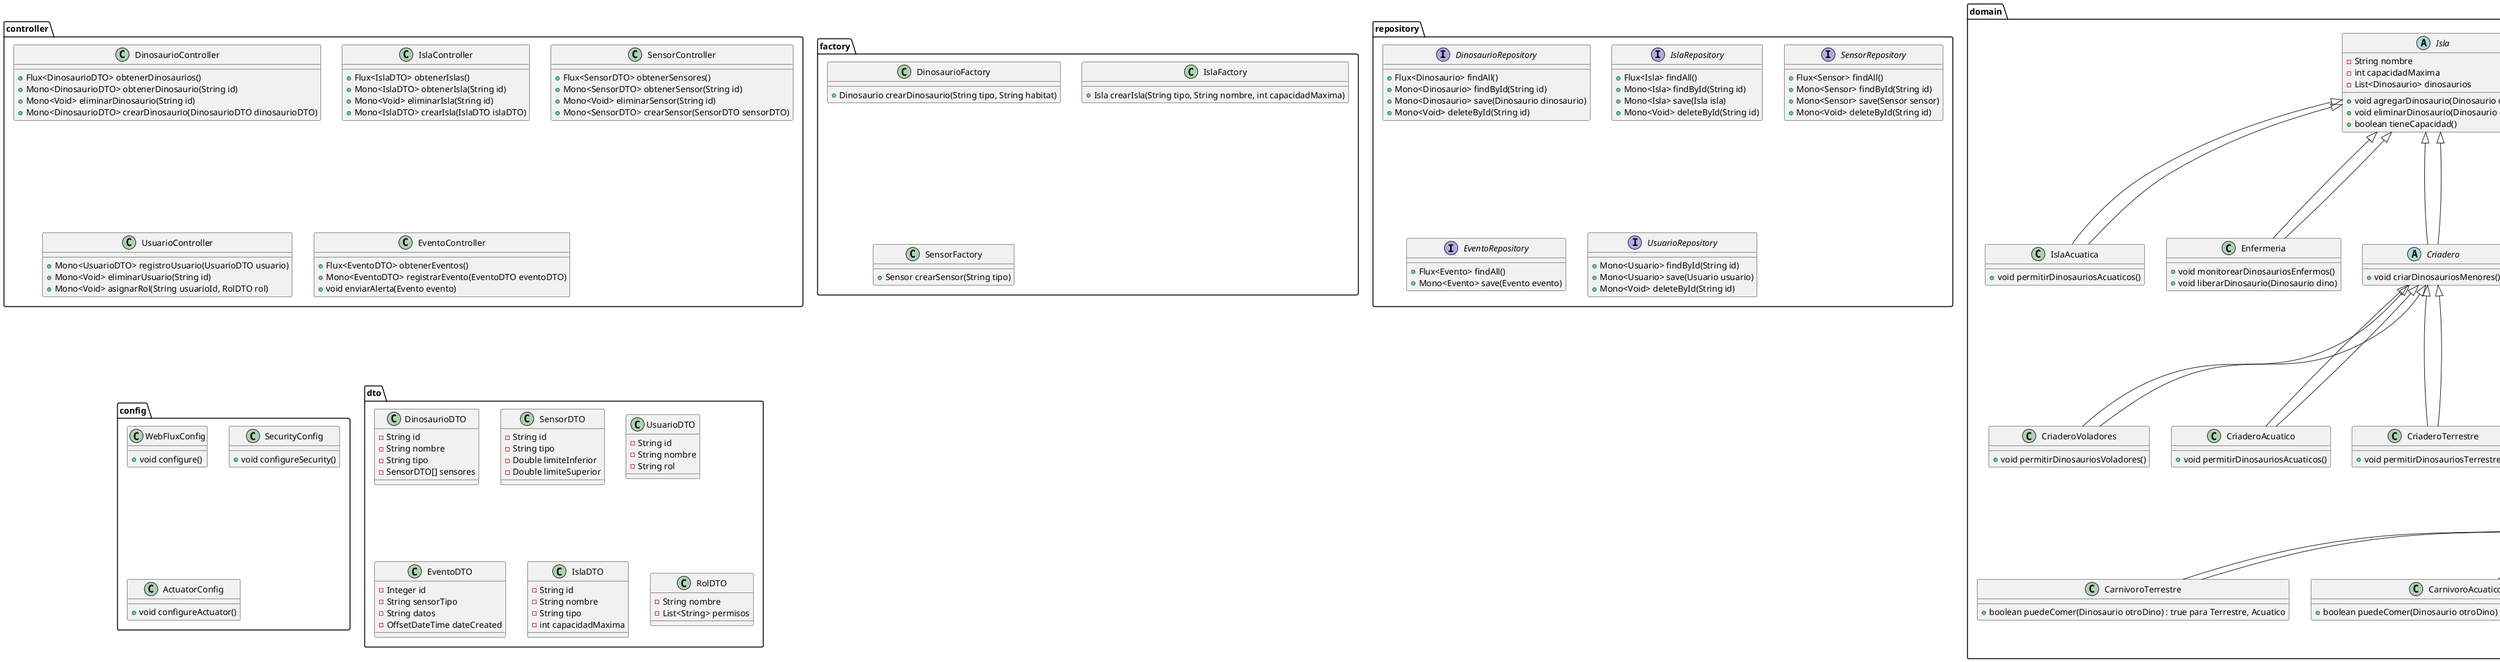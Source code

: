 @startuml
' === PAQUETE DOMAIN ===
package domain {
    ' Clase base para todos los dinosaurios
    abstract class Dinosaurio {
        - String id
        - String nombre
        - int edad
        - String habitat
        - Sensor[] sensores
        - Posicion posicion
        + void comer()
        + void mover(Posicion nuevaPosicion)
        + void monitorearSensores()
        + void enviarAlertaSiSensorFueraDeRango()
        + boolean estaEnfermo()
    }

    class Posicion {
        - int x
        - int y
        - String zona
        + Posicion(int x, int y, String zona)
        + String obtenerCoordenadas()
    }

    ' Tipos de alimentación y sus reglas
    abstract class Carnivoro extends Dinosaurio {
        + void cazar()
        + boolean puedeComer(Dinosaurio otroDino)
    }

    abstract class Herbivoro extends Dinosaurio {
        + void pastar()
        + void comerPlantas()
    }

    abstract class Omnivoro extends Dinosaurio {
        + void buscarComida()
        + void comerPlantas()
        + void cazar()
    }

    ' Subtipos de Carnivoro con restricciones de alimentación
    class CarnivoroVolador extends Carnivoro {
        + boolean puedeComer(Dinosaurio otroDino) : true para Volador, Terrestre, Acuatico
    }

    class CarnivoroTerrestre extends Carnivoro {
        + boolean puedeComer(Dinosaurio otroDino) : true para Terrestre, Acuatico
    }

    class CarnivoroAcuatico extends Carnivoro {
        + boolean puedeComer(Dinosaurio otroDino) : true solo para Acuatico
    }

    ' Subtipos de Herbivoro
    class HerbivoroVolador extends Herbivoro {
        + void pastar()
        + void comerPlantas()
    }

    class HerbivoroTerrestre extends Herbivoro {
        + void pastar()
        + void comerPlantas()
    }

    class HerbivoroAcuatico extends Herbivoro {
        + void pastar()
        + void comerPlantas()
    }

    ' Subtipos de Omnivoro
    class OmnivoroVolador extends Omnivoro {
        + void buscarComida()
        + void comerPlantas()
        + void cazar()
    }

    class OmnivoroTerrestre extends Omnivoro {
        + void buscarComida()
        + void comerPlantas()
        + void cazar()
    }

    class OmnivoroAcuatico extends Omnivoro {
        + void buscarComida()
        + void comerPlantas()
        + void cazar()
    }

    ' Relaciones de subclases de Dinosaurio
    Dinosaurio <|-- Carnivoro
    Dinosaurio <|-- Herbivoro
    Dinosaurio <|-- Omnivoro

    Carnivoro <|-- CarnivoroVolador
    Carnivoro <|-- CarnivoroTerrestre
    Carnivoro <|-- CarnivoroAcuatico

    Herbivoro <|-- HerbivoroVolador
    Herbivoro <|-- HerbivoroTerrestre
    Herbivoro <|-- HerbivoroAcuatico

    Omnivoro <|-- OmnivoroVolador
    Omnivoro <|-- OmnivoroTerrestre
    Omnivoro <|-- OmnivoroAcuatico

    Dinosaurio "1" *-- "1" Posicion

    ' Sensores y su relación con los dinosaurios
    class Sensor {
        - String id
        - String tipo
        - double limiteInferior
        - double limiteSuperior
        + Mono<Datos> obtenerDatos()
        + boolean estaFueraDeRango()
        + Evento generarEventoFueraDeRango()
    }

    class SensorMovimiento extends Sensor {
        + void registrarMovimiento()
    }

    class SensorTemperatura extends Sensor {
        + void registrarTemperatura()
    }

    class SensorFrecuenciaCardiaca extends Sensor {
        + void registrarFrecuenciaCardiaca()
    }

    Sensor <|-- SensorMovimiento
    Sensor <|-- SensorTemperatura
    Sensor <|-- SensorFrecuenciaCardiaca

    ' Relación de dinosaurios con sensores
    Dinosaurio "1" *-- "*" Sensor

    ' Clase para datos de sensores
    class Datos {
        - LocalDateTime timestamp
        - Double valor
        + void procesarDatos()
    }

    Sensor "1" *-- "1" Datos : datos actuales

    ' Clase Evento para registrar eventos de sensores fuera de rango
    class Evento {
        - Integer id
        - String sensorTipo
        - String datos
        - OffsetDateTime dateCreated
        - OffsetDateTime lastUpdated
        + void registrarEvento()
    }

    Sensor "1" *-- "*" Evento : eventos generados

    ' Clases adicionales de usuarios, credenciales y roles
    class Usuario {
        - String id
        - String nombre
        - String email
        - Credenciales credenciales
        - Rol rol
        + void accederSistema()
        + void visualizarDatos()
    }

    class Credenciales {
        - String usuario
        - String contraseña
        + boolean validar()
    }

    class Rol {
        - String nombreRol
        - List<String> permisos
        + boolean tienePermiso(String permiso)
    }

    ' Relaciones de usuario, credenciales y roles
    Usuario *-- Credenciales
    Usuario *-- Rol

    ' Roles específicos
    class Administrador extends Rol {
        + void gestionarUsuarios()
        + void registrarDinosaurio(Dinosaurio dino)
        + void eliminarDinosaurio(String dinoId)
    }

    class Paleontologo extends Rol {
        + void visualizarDinosaurios()
    }

    class User extends Rol {
        + void accederDashboard()
    }

    Rol <|-- Administrador
    Rol <|-- Paleontologo
    Rol <|-- User

    ' Clase base Isla
    abstract class Isla {
        - String nombre
        - int capacidadMaxima
        - List<Dinosaurio> dinosaurios
        + void agregarDinosaurio(Dinosaurio dino)
        + void eliminarDinosaurio(Dinosaurio dino)
        + boolean tieneCapacidad()
    }

    ' Subtipos de Isla
    class IslaTerrestreAerea extends Isla {
        + void permitirDinosauriosTerrestres()
        + void permitirDinosauriosVoladores()
    }

    class IslaAcuatica extends Isla {
        + void permitirDinosauriosAcuaticos()
    }

    class Enfermeria extends Isla {
        + void monitorearDinosauriosEnfermos()
        + void liberarDinosaurio(Dinosaurio dino)
    }

    ' Criadero y sus subtipos especializados
    abstract class Criadero extends Isla {
        + void criarDinosauriosMenores()
    }

    class CriaderoTerrestre extends Criadero {
        + void permitirDinosauriosTerrestres()
    }

    class CriaderoVoladores extends Criadero {
        + void permitirDinosauriosVoladores()
    }

    class CriaderoAcuatico extends Criadero {
        + void permitirDinosauriosAcuaticos()
    }

    ' Relaciones de subclases de Isla y Criadero
    Isla <|-- IslaTerrestreAerea
    Isla <|-- IslaAcuatica
    Isla <|-- Enfermeria
    Isla <|-- Criadero

    Criadero <|-- CriaderoTerrestre
    Criadero <|-- CriaderoVoladores
    Criadero <|-- CriaderoAcuatico

    ' Relación de Dinosaurio con Isla
    Isla "1" *-- "*" Dinosaurio
}

' === PAQUETE MESSAGING ===
package messaging {
    class RabbitMQProducer {
        + void enviarMensaje(String cola, String mensaje)
        + void aplicarBackpressureOnDrop(String mensaje)
        ' Envía mensajes y aplica onBackpressureDrop, descartando mensajes cuando hay presión de flujo.

        + void aplicarBackpressureOnBuffer(String mensaje)
        ' Envía mensajes y aplica onBackpressureBuffer, almacenando mensajes en un buffer hasta que puedan procesarse.
    }

    class RabbitMQConsumer {
        + void procesarMensaje(String mensaje)
        + void aplicarBackpressureOnDrop(String mensaje)
        ' Procesa mensajes aplicando onBackpressureDrop para reducir la carga al descartar mensajes.

        + void aplicarBackpressureOnBuffer(String mensaje)
        ' Procesa mensajes aplicando onBackpressureBuffer para almacenarlos en un buffer temporal hasta que el sistema pueda procesarlos.
    }
}


' === PAQUETE SERVICE ===
package service {
    class DinosaurioService {
        - DinosaurioFactory dinosaurioFactory
        - DinosaurioRepository dinosaurioRepository
        - RabbitMQProducer rabbitMQProducer
        + Flux<Dinosaurio> obtenerDinosaurios()
        ' Retorna un flujo reactivo de todos los dinosaurios, útil para visualizar en tiempo real.
        + Mono<Dinosaurio> obtenerDinosaurio(String id)
        ' Busca y devuelve un dinosaurio específico, útil para consultas detalladas.
        + Mono<Void> eliminarDinosaurio(String id)
        ' Elimina un dinosaurio del sistema. Aplica aspectos de validación y auditoría.
        + Mono<Dinosaurio> crearDinosaurio(DinosaurioDTO dinosaurioDTO)
        ' Crea un nuevo dinosaurio basado en los datos recibidos.
        + void enviarAlerta(String mensaje)
        ' Envía alertas mediante RabbitMQ a otros servicios o consumidores suscritos, como EventoService.
    }

    class IslaService {
        - IslaFactory islaFactory
        - IslaRepository islaRepository
        + Flux<Isla> obtenerIslas()
        ' Retorna todas las islas en tiempo real, permitiendo monitoreo de capacidad y dinosaurios.
        + Mono<Isla> obtenerIsla(String id)
        ' Devuelve detalles de una isla específica, útil para visualización detallada y configuración.
        + Mono<Void> eliminarIsla(String id)
        ' Elimina una isla, aplicando validación para evitar eliminar islas con dinosaurios activos.
        + Mono<Isla> crearIsla(IslaDTO islaDTO)
        ' Crea una nueva isla con parámetros de tipo y capacidad. Incluye validación de datos.
    }

    class SensorService {
        - SensorFactory sensorFactory
        - SensorRepository sensorRepository
        + Flux<Sensor> obtenerSensores()
        ' Retorna todos los sensores en tiempo real, útil para monitoreo y diagnóstico.
        + Mono<Sensor> obtenerSensor(String id)
        ' Consulta un sensor específico por su ID para detalles.
        + Mono<Void> eliminarSensor(String id)
        ' Elimina un sensor del sistema.
        + Mono<Sensor> crearSensor(SensorDTO sensorDTO)
        ' Crea y configura un sensor para un dinosaurio.
        + Flux<Evento> monitorizarEventos()
        ' Monitorea eventos generados por los sensores, como cambios de temperatura y frecuencia cardiaca.
    }

    class EventoService {
        - EventoRepository eventoRepository
        - RabbitMQProducer rabbitMQProducer
        + Mono<Evento> registrarEvento(Evento evento)
        ' Registra eventos en la base de datos, aplicando validación y auditoría.
        + Flux<Evento> obtenerEventos()
        ' Recupera todos los eventos registrados, útil para monitoreo y reportes.
        + void enviarAlerta(Evento evento)
        ' Envía alertas críticas a RabbitMQ cuando un evento excede ciertos límites de peligro.
    }

    class UsuarioService {
        - UsuarioRepository usuarioRepository
        + Mono<Usuario> registrarUsuario(Usuario usuario)
        ' Registra un nuevo usuario, aplica validación de rol y autenticación.
        + Mono<Void> eliminarUsuario(String id)
        ' Elimina un usuario, verificando primero que el usuario tenga permiso.
        + Mono<Usuario> actualizarRol(String usuarioId, Rol rol)
        ' Actualiza el rol de un usuario, aplicando validación de seguridad.
    }
}

DinosaurioService --> RabbitMQProducer : usa
EventoService --> RabbitMQProducer : usa
RabbitMQConsumer --> DinosaurioService : notifica

' === PAQUETE AOP ===
package aop {
    class LoggingAspect {
        + void logExecution(JoinPoint joinPoint)
        ' Registra cada llamada a métodos en los servicios, incluyendo nombre del método y parámetros, para auditoría y depuración.
    }

    class ErrorHandlingAspect {
        + void handleServiceExceptions(JoinPoint joinPoint, Throwable error)
        ' Captura y maneja excepciones en métodos de servicios, generando un log detallado y seguro para diagnósticos.
    }

    class SecurityAspect {
        + void checkAuthorization(JoinPoint joinPoint)
        ' Verifica que el usuario tiene permisos antes de ejecutar métodos sensibles, especialmente en UsuarioService.
    }

    class ValidationAspect {
        + void validateInputs(JoinPoint joinPoint)
        ' Valida parámetros en los métodos de IslaService y otros, asegurando la integridad de datos antes de su procesamiento.
    }

    class NotificationAspect {
        + void sendNotifications(JoinPoint joinPoint)
        ' Envía notificaciones automáticas al detectar eventos críticos o nuevos registros en EventoService.
    }

    class AuditAspect {
        + void trackChanges(JoinPoint joinPoint)
        ' Lleva un registro de cambios en entidades sensibles y crea un historial de auditoría.
    }

    class PerformanceMonitoringAspect {
        + void monitorPerformance(JoinPoint joinPoint)
        ' Monitorea el tiempo de ejecución en métodos clave, optimizando la performance, especialmente en monitorización de eventos.
    }

    ' Asociaciones de AOP con los métodos del Service
    LoggingAspect --> service.DinosaurioService : todas las funciones
    ErrorHandlingAspect --> service.DinosaurioService : todas las funciones
    SecurityAspect --> service.UsuarioService : aplica en registrarUsuario, actualizarRol
    ValidationAspect --> service.IslaService : valida crearIsla, eliminarIsla
    NotificationAspect --> service.EventoService : notificaciones en registrarEvento
    AuditAspect --> service.UsuarioService : rastrea eliminarUsuario, actualizarRol
    PerformanceMonitoringAspect --> service.SensorService : monitorea en monitorizarEventos
}

' === PAQUETE CONTROLLER ===
package controller {
    class DinosaurioController {
        + Flux<DinosaurioDTO> obtenerDinosaurios()
        + Mono<DinosaurioDTO> obtenerDinosaurio(String id)
        + Mono<Void> eliminarDinosaurio(String id)
        + Mono<DinosaurioDTO> crearDinosaurio(DinosaurioDTO dinosaurioDTO)
    }

    class IslaController {
        + Flux<IslaDTO> obtenerIslas()
        + Mono<IslaDTO> obtenerIsla(String id)
        + Mono<Void> eliminarIsla(String id)
        + Mono<IslaDTO> crearIsla(IslaDTO islaDTO)
    }

    class SensorController {
        + Flux<SensorDTO> obtenerSensores()
        + Mono<SensorDTO> obtenerSensor(String id)
        + Mono<Void> eliminarSensor(String id)
        + Mono<SensorDTO> crearSensor(SensorDTO sensorDTO)
    }

    class UsuarioController {
        + Mono<UsuarioDTO> registroUsuario(UsuarioDTO usuario)
        + Mono<Void> eliminarUsuario(String id)
        + Mono<Void> asignarRol(String usuarioId, RolDTO rol)
    }

    class EventoController {
        + Flux<EventoDTO> obtenerEventos()
        + Mono<EventoDTO> registrarEvento(EventoDTO eventoDTO)
        + void enviarAlerta(Evento evento)
    }
}

' === PAQUETE FACTORY ===
package factory {
    class DinosaurioFactory {
        + Dinosaurio crearDinosaurio(String tipo, String habitat)
    }

    class IslaFactory {
        + Isla crearIsla(String tipo, String nombre, int capacidadMaxima)
    }

    class SensorFactory {
        + Sensor crearSensor(String tipo)
    }
}

' === PAQUETE REPOSITORY ===
package repository {
    interface DinosaurioRepository {
        + Flux<Dinosaurio> findAll()
        + Mono<Dinosaurio> findById(String id)
        + Mono<Dinosaurio> save(Dinosaurio dinosaurio)
        + Mono<Void> deleteById(String id)
    }

    interface IslaRepository {
        + Flux<Isla> findAll()
        + Mono<Isla> findById(String id)
        + Mono<Isla> save(Isla isla)
        + Mono<Void> deleteById(String id)
    }

    interface SensorRepository {
        + Flux<Sensor> findAll()
        + Mono<Sensor> findById(String id)
        + Mono<Sensor> save(Sensor sensor)
        + Mono<Void> deleteById(String id)
    }

    interface EventoRepository {
        + Flux<Evento> findAll()
        + Mono<Evento> save(Evento evento)
    }

    interface UsuarioRepository {
        + Mono<Usuario> findById(String id)
        + Mono<Usuario> save(Usuario usuario)
        + Mono<Void> deleteById(String id)
    }
}

' === PAQUETE CONFIG ===
package config {
    class WebFluxConfig {
        + void configure()
    }

    class SecurityConfig {
        + void configureSecurity()
    }

    class ActuatorConfig {
        + void configureActuator()
    }
}

' === PAQUETE DTO ===
package dto {
    class DinosaurioDTO {
        - String id
        - String nombre
        - String tipo
        - SensorDTO[] sensores
    }

    class SensorDTO {
        - String id
        - String tipo
        - Double limiteInferior
        - Double limiteSuperior
    }

    class UsuarioDTO {
        - String id
        - String nombre
        - String rol
    }

    class EventoDTO {
        - Integer id
        - String sensorTipo
        - String datos
        - OffsetDateTime dateCreated
    }

    class IslaDTO {
        - String id
        - String nombre
        - String tipo
        - int capacidadMaxima
    }

    class RolDTO {
        - String nombre
        - List<String> permisos
    }
}

@enduml
